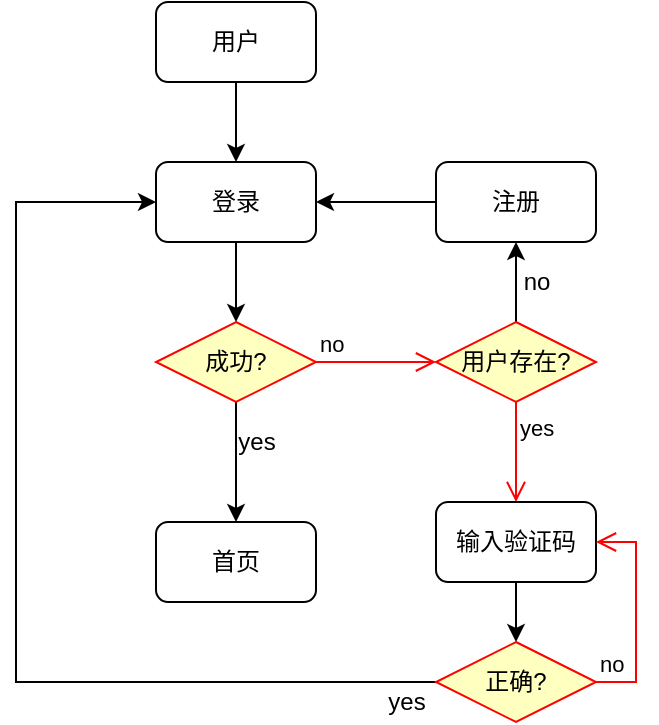 <mxfile version="16.5.1" type="device"><diagram id="J4Uxzpx3xY5Pn8MeaXfO" name="第 1 页"><mxGraphModel dx="1038" dy="660" grid="1" gridSize="10" guides="1" tooltips="1" connect="1" arrows="1" fold="1" page="1" pageScale="1" pageWidth="827" pageHeight="1169" math="0" shadow="0"><root><mxCell id="0"/><mxCell id="1" parent="0"/><mxCell id="ewB2iepsD6hy2GrD93PO-33" style="edgeStyle=orthogonalEdgeStyle;rounded=0;orthogonalLoop=1;jettySize=auto;html=1;exitX=0.5;exitY=1;exitDx=0;exitDy=0;entryX=0.5;entryY=0;entryDx=0;entryDy=0;" edge="1" parent="1" source="ewB2iepsD6hy2GrD93PO-31" target="ewB2iepsD6hy2GrD93PO-32"><mxGeometry relative="1" as="geometry"/></mxCell><mxCell id="ewB2iepsD6hy2GrD93PO-31" value="用户" style="rounded=1;whiteSpace=wrap;html=1;" vertex="1" parent="1"><mxGeometry x="240" y="80" width="80" height="40" as="geometry"/></mxCell><mxCell id="ewB2iepsD6hy2GrD93PO-38" value="" style="edgeStyle=orthogonalEdgeStyle;rounded=0;orthogonalLoop=1;jettySize=auto;html=1;" edge="1" parent="1" source="ewB2iepsD6hy2GrD93PO-32" target="ewB2iepsD6hy2GrD93PO-34"><mxGeometry relative="1" as="geometry"/></mxCell><mxCell id="ewB2iepsD6hy2GrD93PO-32" value="登录" style="rounded=1;whiteSpace=wrap;html=1;" vertex="1" parent="1"><mxGeometry x="240" y="160" width="80" height="40" as="geometry"/></mxCell><mxCell id="ewB2iepsD6hy2GrD93PO-54" value="" style="edgeStyle=orthogonalEdgeStyle;rounded=0;orthogonalLoop=1;jettySize=auto;html=1;" edge="1" parent="1" source="ewB2iepsD6hy2GrD93PO-34" target="ewB2iepsD6hy2GrD93PO-39"><mxGeometry relative="1" as="geometry"/></mxCell><mxCell id="ewB2iepsD6hy2GrD93PO-34" value="成功?" style="rhombus;whiteSpace=wrap;html=1;fillColor=#ffffc0;strokeColor=#ff0000;" vertex="1" parent="1"><mxGeometry x="240" y="240" width="80" height="40" as="geometry"/></mxCell><mxCell id="ewB2iepsD6hy2GrD93PO-35" value="no" style="edgeStyle=orthogonalEdgeStyle;html=1;align=left;verticalAlign=bottom;endArrow=open;endSize=8;strokeColor=#ff0000;rounded=0;" edge="1" source="ewB2iepsD6hy2GrD93PO-34" parent="1"><mxGeometry x="-1" relative="1" as="geometry"><mxPoint x="380" y="260" as="targetPoint"/></mxGeometry></mxCell><mxCell id="ewB2iepsD6hy2GrD93PO-39" value="首页" style="rounded=1;whiteSpace=wrap;html=1;" vertex="1" parent="1"><mxGeometry x="240" y="340" width="80" height="40" as="geometry"/></mxCell><mxCell id="ewB2iepsD6hy2GrD93PO-44" value="" style="edgeStyle=orthogonalEdgeStyle;rounded=0;orthogonalLoop=1;jettySize=auto;html=1;" edge="1" parent="1" source="ewB2iepsD6hy2GrD93PO-40" target="ewB2iepsD6hy2GrD93PO-43"><mxGeometry relative="1" as="geometry"/></mxCell><mxCell id="ewB2iepsD6hy2GrD93PO-40" value="用户存在?" style="rhombus;whiteSpace=wrap;html=1;fillColor=#ffffc0;strokeColor=#ff0000;" vertex="1" parent="1"><mxGeometry x="380" y="240" width="80" height="40" as="geometry"/></mxCell><mxCell id="ewB2iepsD6hy2GrD93PO-42" value="yes" style="edgeStyle=orthogonalEdgeStyle;html=1;align=left;verticalAlign=top;endArrow=open;endSize=8;strokeColor=#ff0000;rounded=0;" edge="1" parent="1" source="ewB2iepsD6hy2GrD93PO-40"><mxGeometry x="-1" relative="1" as="geometry"><mxPoint x="420" y="330" as="targetPoint"/></mxGeometry></mxCell><mxCell id="ewB2iepsD6hy2GrD93PO-46" value="" style="edgeStyle=orthogonalEdgeStyle;rounded=0;orthogonalLoop=1;jettySize=auto;html=1;" edge="1" parent="1" source="ewB2iepsD6hy2GrD93PO-43" target="ewB2iepsD6hy2GrD93PO-32"><mxGeometry relative="1" as="geometry"/></mxCell><mxCell id="ewB2iepsD6hy2GrD93PO-43" value="注册" style="rounded=1;whiteSpace=wrap;html=1;" vertex="1" parent="1"><mxGeometry x="380" y="160" width="80" height="40" as="geometry"/></mxCell><mxCell id="ewB2iepsD6hy2GrD93PO-45" value="no" style="text;html=1;align=center;verticalAlign=middle;resizable=0;points=[];autosize=1;strokeColor=none;fillColor=none;" vertex="1" parent="1"><mxGeometry x="415" y="210" width="30" height="20" as="geometry"/></mxCell><mxCell id="ewB2iepsD6hy2GrD93PO-51" value="" style="edgeStyle=orthogonalEdgeStyle;rounded=0;orthogonalLoop=1;jettySize=auto;html=1;" edge="1" parent="1" source="ewB2iepsD6hy2GrD93PO-47" target="ewB2iepsD6hy2GrD93PO-48"><mxGeometry relative="1" as="geometry"/></mxCell><mxCell id="ewB2iepsD6hy2GrD93PO-47" value="输入验证码" style="rounded=1;whiteSpace=wrap;html=1;" vertex="1" parent="1"><mxGeometry x="380" y="330" width="80" height="40" as="geometry"/></mxCell><mxCell id="ewB2iepsD6hy2GrD93PO-56" style="edgeStyle=orthogonalEdgeStyle;rounded=0;orthogonalLoop=1;jettySize=auto;html=1;exitX=0;exitY=0.5;exitDx=0;exitDy=0;entryX=0;entryY=0.5;entryDx=0;entryDy=0;" edge="1" parent="1" source="ewB2iepsD6hy2GrD93PO-48" target="ewB2iepsD6hy2GrD93PO-32"><mxGeometry relative="1" as="geometry"><Array as="points"><mxPoint x="170" y="420"/><mxPoint x="170" y="180"/></Array></mxGeometry></mxCell><mxCell id="ewB2iepsD6hy2GrD93PO-48" value="正确?" style="rhombus;whiteSpace=wrap;html=1;fillColor=#ffffc0;strokeColor=#ff0000;" vertex="1" parent="1"><mxGeometry x="380" y="400" width="80" height="40" as="geometry"/></mxCell><mxCell id="ewB2iepsD6hy2GrD93PO-49" value="no" style="edgeStyle=orthogonalEdgeStyle;html=1;align=left;verticalAlign=bottom;endArrow=open;endSize=8;strokeColor=#ff0000;rounded=0;entryX=1;entryY=0.5;entryDx=0;entryDy=0;" edge="1" parent="1" source="ewB2iepsD6hy2GrD93PO-48" target="ewB2iepsD6hy2GrD93PO-47"><mxGeometry x="-1" relative="1" as="geometry"><mxPoint x="520" y="440" as="targetPoint"/><Array as="points"><mxPoint x="480" y="420"/><mxPoint x="480" y="350"/></Array></mxGeometry></mxCell><mxCell id="ewB2iepsD6hy2GrD93PO-53" value="yes" style="text;html=1;align=center;verticalAlign=middle;resizable=0;points=[];autosize=1;strokeColor=none;fillColor=none;" vertex="1" parent="1"><mxGeometry x="350" y="420" width="30" height="20" as="geometry"/></mxCell><mxCell id="ewB2iepsD6hy2GrD93PO-55" value="yes" style="text;html=1;align=center;verticalAlign=middle;resizable=0;points=[];autosize=1;strokeColor=none;fillColor=none;" vertex="1" parent="1"><mxGeometry x="275" y="290" width="30" height="20" as="geometry"/></mxCell></root></mxGraphModel></diagram></mxfile>
